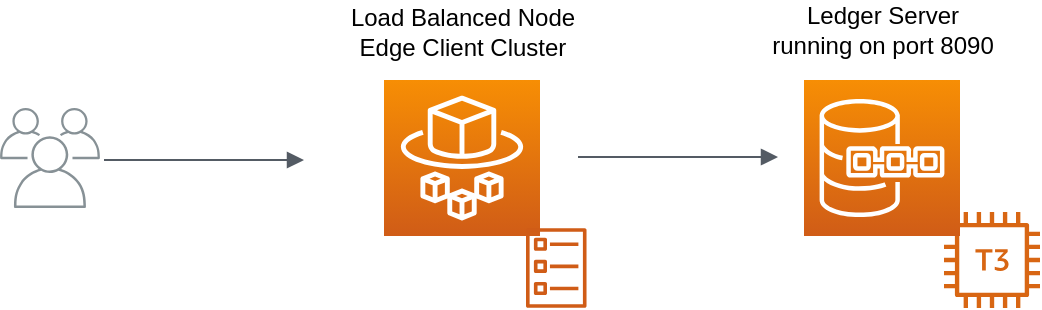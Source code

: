 <mxfile version="14.2.4" type="embed">
    <diagram id="8xxlJriHngn7J2Qc-iI4" name="Page-1">
        <mxGraphModel dx="678" dy="521" grid="0" gridSize="10" guides="1" tooltips="1" connect="1" arrows="1" fold="1" page="1" pageScale="1" pageWidth="850" pageHeight="1100" math="0" shadow="0">
            <root>
                <mxCell id="0"/>
                <mxCell id="1" parent="0"/>
                <mxCell id="23" style="edgeStyle=orthogonalEdgeStyle;rounded=0;orthogonalLoop=1;jettySize=auto;html=1;" parent="1" edge="1">
                    <mxGeometry relative="1" as="geometry">
                        <mxPoint x="313" y="276" as="targetPoint"/>
                        <mxPoint x="313" y="266" as="sourcePoint"/>
                        <Array as="points">
                            <mxPoint x="313" y="286"/>
                            <mxPoint x="343" y="286"/>
                            <mxPoint x="343" y="276"/>
                        </Array>
                    </mxGeometry>
                </mxCell>
                <mxCell id="24" value="" style="outlineConnect=0;gradientColor=none;fontColor=#545B64;strokeColor=none;fillColor=#879196;dashed=0;verticalLabelPosition=bottom;verticalAlign=top;align=center;html=1;fontSize=12;fontStyle=0;aspect=fixed;shape=mxgraph.aws4.illustration_users;pointerEvents=1" vertex="1" parent="1">
                    <mxGeometry x="101" y="230" width="50" height="50" as="geometry"/>
                </mxCell>
                <mxCell id="25" value="" style="points=[[0,0,0],[0.25,0,0],[0.5,0,0],[0.75,0,0],[1,0,0],[0,1,0],[0.25,1,0],[0.5,1,0],[0.75,1,0],[1,1,0],[0,0.25,0],[0,0.5,0],[0,0.75,0],[1,0.25,0],[1,0.5,0],[1,0.75,0]];outlineConnect=0;fontColor=#232F3E;gradientColor=#F78E04;gradientDirection=north;fillColor=#D05C17;strokeColor=#ffffff;dashed=0;verticalLabelPosition=bottom;verticalAlign=top;align=center;html=1;fontSize=12;fontStyle=0;aspect=fixed;shape=mxgraph.aws4.resourceIcon;resIcon=mxgraph.aws4.fargate;" vertex="1" parent="1">
                    <mxGeometry x="293" y="216" width="78" height="78" as="geometry"/>
                </mxCell>
                <mxCell id="26" value="" style="outlineConnect=0;fontColor=#232F3E;gradientColor=none;fillColor=#D05C17;strokeColor=none;dashed=0;verticalLabelPosition=bottom;verticalAlign=top;align=center;html=1;fontSize=12;fontStyle=0;aspect=fixed;pointerEvents=1;shape=mxgraph.aws4.ecs_task;" vertex="1" parent="1">
                    <mxGeometry x="364" y="290" width="30.26" height="40" as="geometry"/>
                </mxCell>
                <mxCell id="28" value="" style="outlineConnect=0;fontColor=#232F3E;gradientColor=none;fillColor=#D86613;strokeColor=none;dashed=0;verticalLabelPosition=bottom;verticalAlign=top;align=center;html=1;fontSize=12;fontStyle=0;aspect=fixed;pointerEvents=1;shape=mxgraph.aws4.t3_instance;" vertex="1" parent="1">
                    <mxGeometry x="573" y="282" width="48" height="48" as="geometry"/>
                </mxCell>
                <mxCell id="29" value="" style="points=[[0,0,0],[0.25,0,0],[0.5,0,0],[0.75,0,0],[1,0,0],[0,1,0],[0.25,1,0],[0.5,1,0],[0.75,1,0],[1,1,0],[0,0.25,0],[0,0.5,0],[0,0.75,0],[1,0.25,0],[1,0.5,0],[1,0.75,0]];outlineConnect=0;fontColor=#232F3E;gradientColor=#F78E04;gradientDirection=north;fillColor=#D05C17;strokeColor=#ffffff;dashed=0;verticalLabelPosition=bottom;verticalAlign=top;align=center;html=1;fontSize=12;fontStyle=0;aspect=fixed;shape=mxgraph.aws4.resourceIcon;resIcon=mxgraph.aws4.quantum_ledger_database;" vertex="1" parent="1">
                    <mxGeometry x="503" y="216" width="78" height="78" as="geometry"/>
                </mxCell>
                <mxCell id="30" value="" style="edgeStyle=orthogonalEdgeStyle;html=1;endArrow=block;elbow=vertical;startArrow=none;endFill=1;strokeColor=#545B64;rounded=0;" edge="1" parent="1">
                    <mxGeometry width="100" relative="1" as="geometry">
                        <mxPoint x="153" y="256" as="sourcePoint"/>
                        <mxPoint x="253" y="256" as="targetPoint"/>
                    </mxGeometry>
                </mxCell>
                <mxCell id="31" value="" style="edgeStyle=orthogonalEdgeStyle;html=1;endArrow=block;elbow=vertical;startArrow=none;endFill=1;strokeColor=#545B64;rounded=0;" edge="1" parent="1">
                    <mxGeometry width="100" relative="1" as="geometry">
                        <mxPoint x="390" y="254.5" as="sourcePoint"/>
                        <mxPoint x="490" y="254.5" as="targetPoint"/>
                    </mxGeometry>
                </mxCell>
                <mxCell id="32" value="Load Balanced Node Edge Client Cluster&lt;br&gt;" style="text;html=1;strokeColor=none;fillColor=none;align=center;verticalAlign=middle;whiteSpace=wrap;rounded=0;" vertex="1" parent="1">
                    <mxGeometry x="274.5" y="182" width="115" height="20" as="geometry"/>
                </mxCell>
                <mxCell id="33" value="Ledger Server running on port 8090" style="text;html=1;strokeColor=none;fillColor=none;align=center;verticalAlign=middle;whiteSpace=wrap;rounded=0;" vertex="1" parent="1">
                    <mxGeometry x="484.5" y="180" width="115" height="22" as="geometry"/>
                </mxCell>
            </root>
        </mxGraphModel>
    </diagram>
</mxfile>